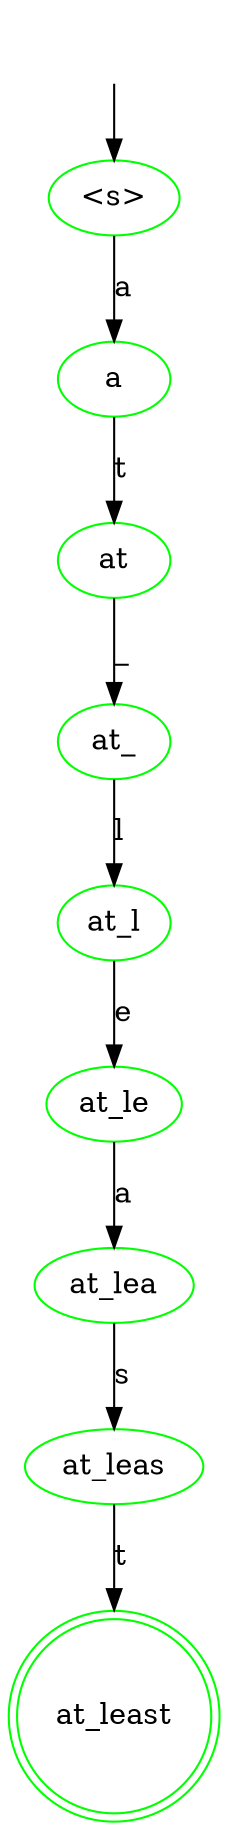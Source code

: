 // DFA
digraph "at least" {
	fake [style=invis]
	node [color=green]
	fake -> <s>
	<s> [label="\<s\>" root=true]
	at_least [shape=doublecircle]
	<s> -> a [label=a]
	a -> at [label=t]
	at -> at_ [label=_]
	at_ -> at_l [label=l]
	at_l -> at_le [label=e]
	at_le -> at_lea [label=a]
	at_lea -> at_leas [label=s]
	at_leas -> at_least [label=t]
}
